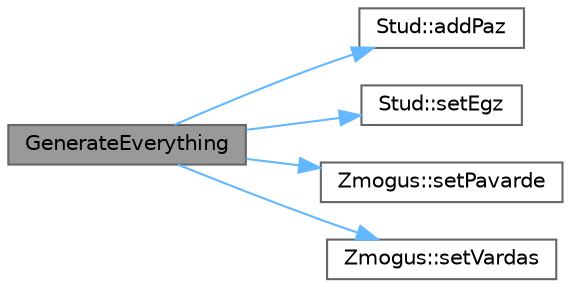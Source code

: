 digraph "GenerateEverything"
{
 // LATEX_PDF_SIZE
  bgcolor="transparent";
  edge [fontname=Helvetica,fontsize=10,labelfontname=Helvetica,labelfontsize=10];
  node [fontname=Helvetica,fontsize=10,shape=box,height=0.2,width=0.4];
  rankdir="LR";
  Node1 [id="Node000001",label="GenerateEverything",height=0.2,width=0.4,color="gray40", fillcolor="grey60", style="filled", fontcolor="black",tooltip=" "];
  Node1 -> Node2 [id="edge1_Node000001_Node000002",color="steelblue1",style="solid",tooltip=" "];
  Node2 [id="Node000002",label="Stud::addPaz",height=0.2,width=0.4,color="grey40", fillcolor="white", style="filled",URL="$class_stud.html#acbfb081c993f6482c59cb57d449c4c5e",tooltip=" "];
  Node1 -> Node3 [id="edge2_Node000001_Node000003",color="steelblue1",style="solid",tooltip=" "];
  Node3 [id="Node000003",label="Stud::setEgz",height=0.2,width=0.4,color="grey40", fillcolor="white", style="filled",URL="$class_stud.html#a4d3c5d9554efdc1f68d66958375e71e0",tooltip=" "];
  Node1 -> Node4 [id="edge3_Node000001_Node000004",color="steelblue1",style="solid",tooltip=" "];
  Node4 [id="Node000004",label="Zmogus::setPavarde",height=0.2,width=0.4,color="grey40", fillcolor="white", style="filled",URL="$class_zmogus.html#ac34eb9eb78f1c75080df7230ca61f2d2",tooltip=" "];
  Node1 -> Node5 [id="edge4_Node000001_Node000005",color="steelblue1",style="solid",tooltip=" "];
  Node5 [id="Node000005",label="Zmogus::setVardas",height=0.2,width=0.4,color="grey40", fillcolor="white", style="filled",URL="$class_zmogus.html#a2158d2752cd52e970ac4c809446e9d8b",tooltip=" "];
}
